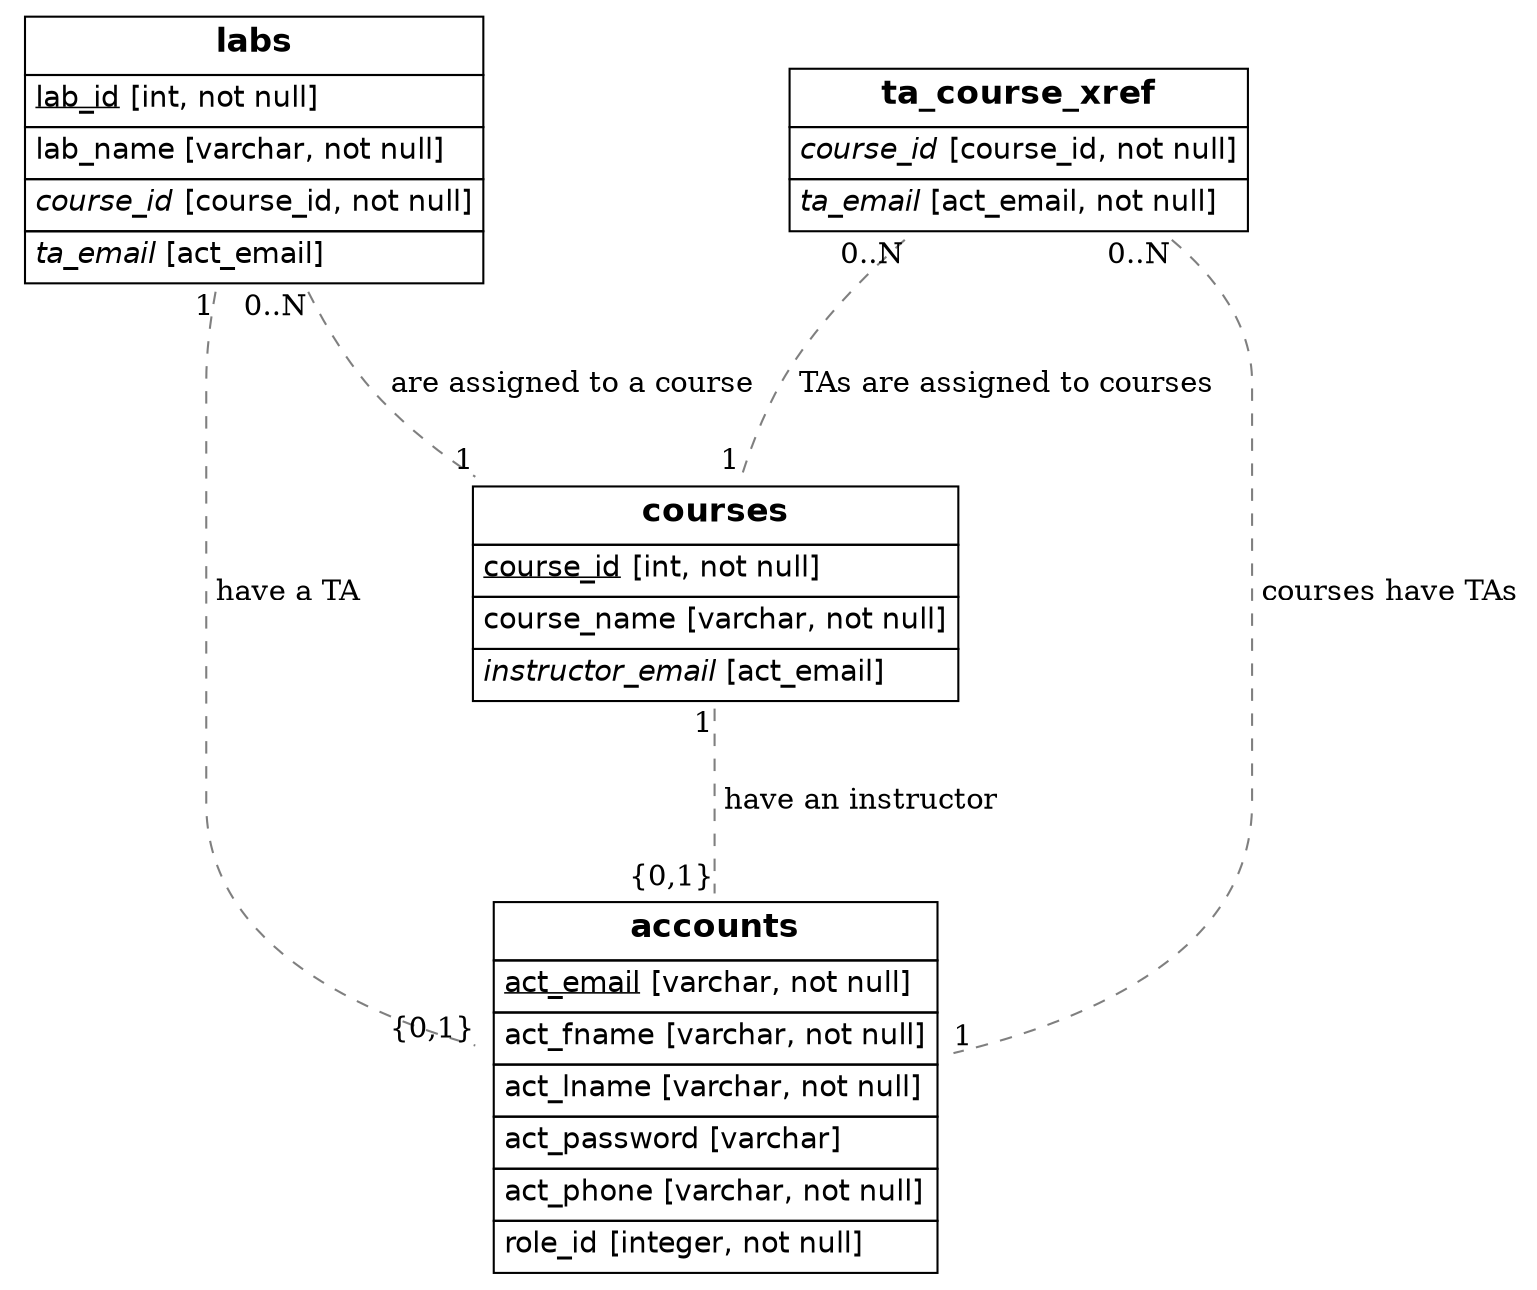 graph {
	node [label="\N",
		shape=plaintext
	];
	edge [color=gray50,
		minlen=2,
		style=dashed
	];
	accounts	 [label=<<FONT FACE="Helvetica"><TABLE BORDER="0" CELLBORDER="1" CELLPADDING="4" CELLSPACING="0"><TR><TD><B><FONT POINT-SIZE="16">accounts</FONT></B></TD></TR><TR><TD ALIGN="LEFT"><U><FONT>act_email</FONT></U><FONT> [varchar, not null]</FONT></TD></TR><TR><TD ALIGN="LEFT"><FONT>act_fname</FONT><FONT> [varchar, not null]</FONT></TD></TR><TR><TD ALIGN="LEFT"><FONT>act_lname</FONT><FONT> [varchar, not null]</FONT></TD></TR><TR><TD ALIGN="LEFT"><FONT>act_password</FONT><FONT> [varchar]</FONT></TD></TR><TR><TD ALIGN="LEFT"><FONT>act_phone</FONT><FONT> [varchar, not null]</FONT></TD></TR><TR><TD ALIGN="LEFT"><FONT>role_id</FONT><FONT> [integer, not null]</FONT></TD></TR></TABLE></FONT>>];
	courses	 [label=<<FONT FACE="Helvetica"><TABLE BORDER="0" CELLBORDER="1" CELLPADDING="4" CELLSPACING="0"><TR><TD><B><FONT POINT-SIZE="16">courses</FONT></B></TD></TR><TR><TD ALIGN="LEFT"><U><FONT>course_id</FONT></U><FONT> [int, not null]</FONT></TD></TR><TR><TD ALIGN="LEFT"><FONT>course_name</FONT><FONT> [varchar, not null]</FONT></TD></TR><TR><TD ALIGN="LEFT"><I><FONT>instructor_email</FONT></I><FONT> [act_email]</FONT></TD></TR></TABLE></FONT>>];
	courses -- accounts	 [headlabel=<<FONT>{0,1}</FONT>>,
		label=<<FONT> have an instructor </FONT>>,
		taillabel=<<FONT>1</FONT>>];
	labs	 [label=<<FONT FACE="Helvetica"><TABLE BORDER="0" CELLBORDER="1" CELLPADDING="4" CELLSPACING="0"><TR><TD><B><FONT POINT-SIZE="16">labs</FONT></B></TD></TR><TR><TD ALIGN="LEFT"><U><FONT>lab_id</FONT></U><FONT> [int, not null]</FONT></TD></TR><TR><TD ALIGN="LEFT"><FONT>lab_name</FONT><FONT> [varchar, not null]</FONT></TD></TR><TR><TD ALIGN="LEFT"><I><FONT>course_id</FONT></I><FONT> [course_id, not null]</FONT></TD></TR><TR><TD ALIGN="LEFT"><I><FONT>ta_email</FONT></I><FONT> [act_email]</FONT></TD></TR></TABLE></FONT>>];
	labs -- accounts	 [headlabel=<<FONT>{0,1}</FONT>>,
		label=<<FONT> have a TA </FONT>>,
		taillabel=<<FONT>1</FONT>>];
	labs -- courses	 [headlabel=<<FONT>1</FONT>>,
		label=<<FONT> are assigned to a course </FONT>>,
		taillabel=<<FONT>0..N</FONT>>];
	ta_course_xref	 [label=<<FONT FACE="Helvetica"><TABLE BORDER="0" CELLBORDER="1" CELLPADDING="4" CELLSPACING="0"><TR><TD><B><FONT POINT-SIZE="16">ta_course_xref</FONT></B></TD></TR><TR><TD ALIGN="LEFT"><I><FONT>course_id</FONT></I><FONT> [course_id, not null]</FONT></TD></TR><TR><TD ALIGN="LEFT"><I><FONT>ta_email</FONT></I><FONT> [act_email, not null]</FONT></TD></TR></TABLE></FONT>>];
	ta_course_xref -- accounts	 [headlabel=<<FONT>1</FONT>>,
		label=<<FONT> courses have TAs </FONT>>,
		taillabel=<<FONT>0..N</FONT>>];
	ta_course_xref -- courses	 [headlabel=<<FONT>1</FONT>>,
		label=<<FONT> TAs are assigned to courses </FONT>>,
		taillabel=<<FONT>0..N</FONT>>];
}
